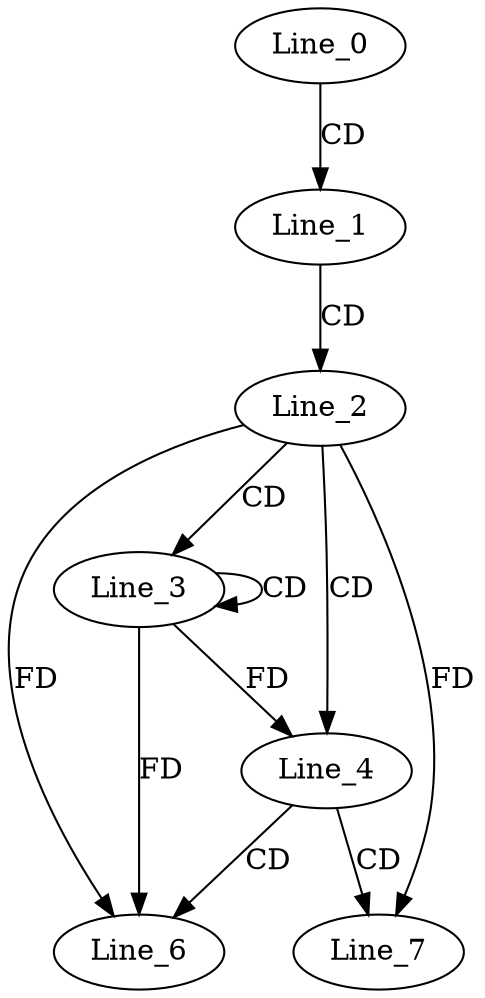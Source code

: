 digraph G {
  Line_0;
  Line_1;
  Line_2;
  Line_3;
  Line_3;
  Line_4;
  Line_6;
  Line_7;
  Line_7;
  Line_0 -> Line_1 [ label="CD" ];
  Line_1 -> Line_2 [ label="CD" ];
  Line_2 -> Line_3 [ label="CD" ];
  Line_3 -> Line_3 [ label="CD" ];
  Line_2 -> Line_4 [ label="CD" ];
  Line_3 -> Line_4 [ label="FD" ];
  Line_4 -> Line_6 [ label="CD" ];
  Line_2 -> Line_6 [ label="FD" ];
  Line_3 -> Line_6 [ label="FD" ];
  Line_4 -> Line_7 [ label="CD" ];
  Line_2 -> Line_7 [ label="FD" ];
}
